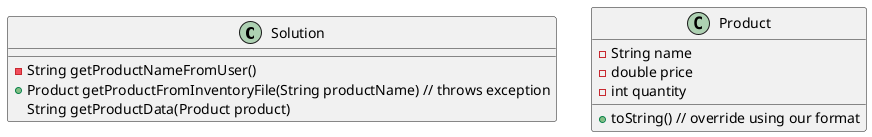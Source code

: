 @startuml
'https://plantuml.com/class-diagram

class Solution {
    -String getProductNameFromUser()
    +Product getProductFromInventoryFile(String productName) // throws exception
    String getProductData(Product product)
}

class Product {
    -String name
    -double price
    -int quantity

    +toString() // override using our format
}

@enduml